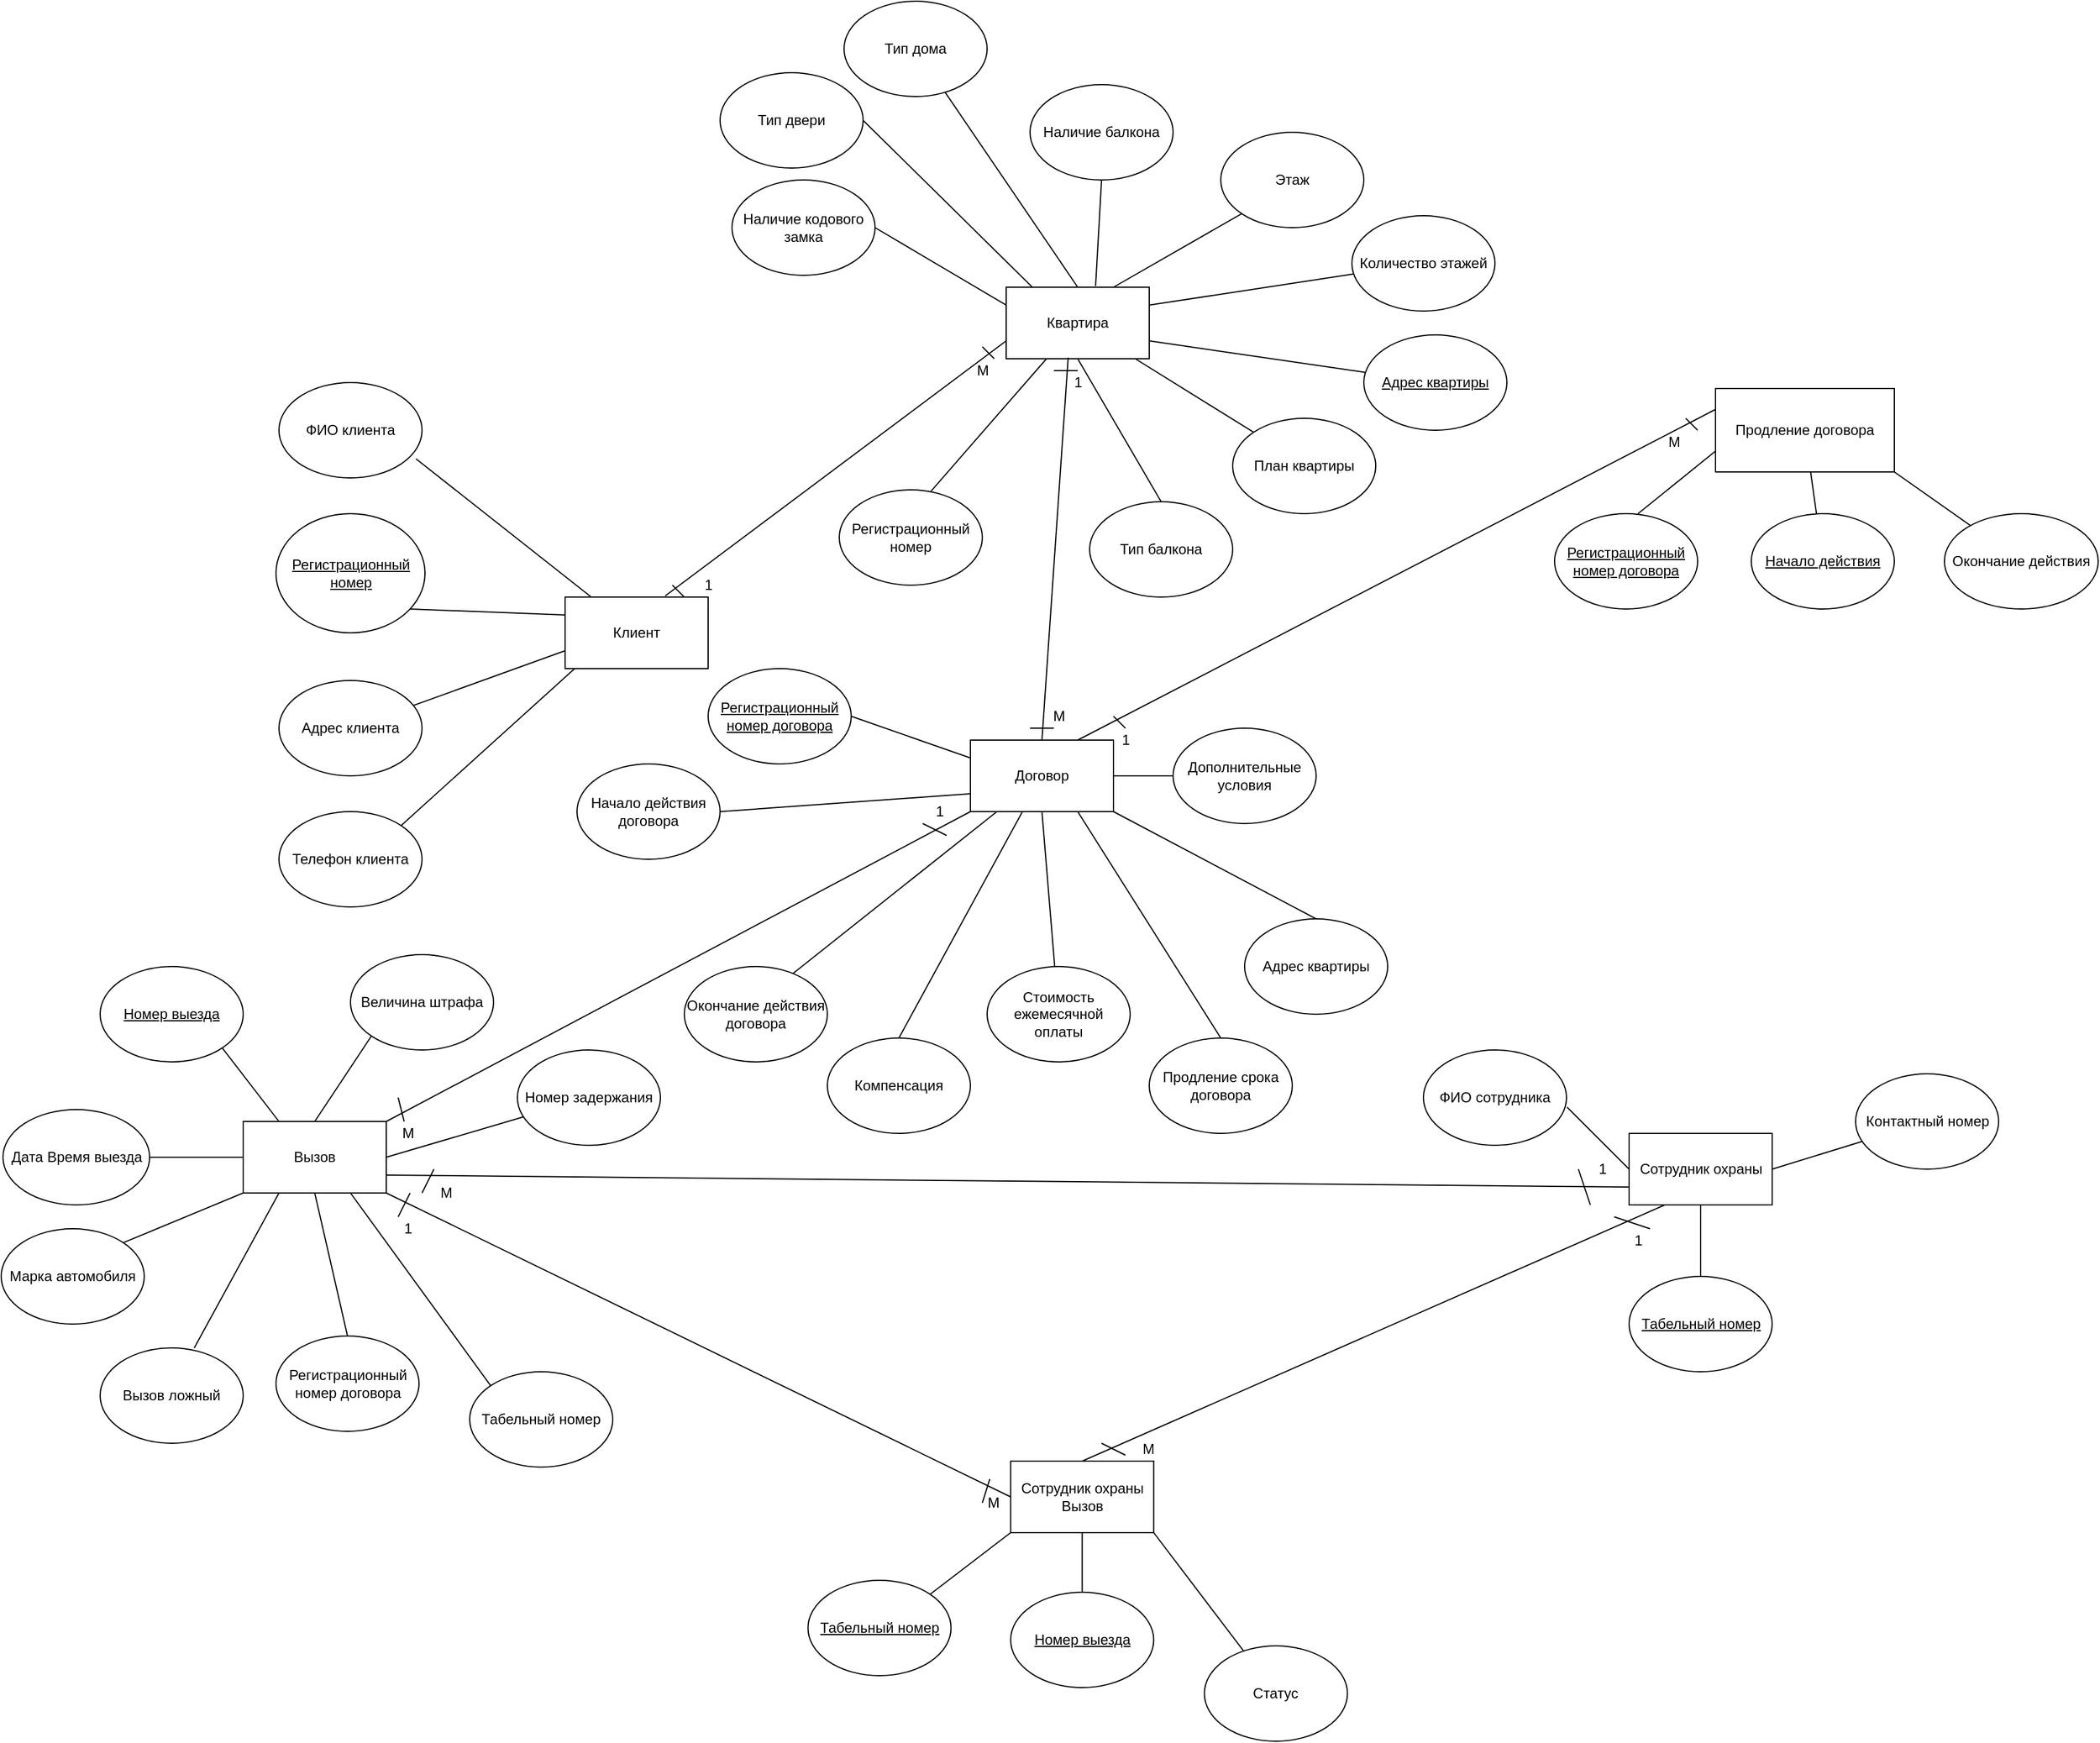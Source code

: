 <mxfile version="14.6.5" type="github">
  <diagram id="zCfaY3CkYiPSzknE3AXf" name="Page-1">
    <mxGraphModel dx="3671" dy="2757" grid="1" gridSize="10" guides="1" tooltips="1" connect="1" arrows="1" fold="1" page="1" pageScale="1" pageWidth="827" pageHeight="1169" background="none" math="0" shadow="0">
      <root>
        <mxCell id="0" />
        <mxCell id="1" parent="0" />
        <mxCell id="vqirOPYOSyFeHDT5GL9a-1" value="Клиент" style="rounded=0;whiteSpace=wrap;html=1;" vertex="1" parent="1">
          <mxGeometry x="60" y="120" width="120" height="60" as="geometry" />
        </mxCell>
        <mxCell id="vqirOPYOSyFeHDT5GL9a-2" value="Квартира" style="rounded=0;whiteSpace=wrap;html=1;" vertex="1" parent="1">
          <mxGeometry x="430" y="-140" width="120" height="60" as="geometry" />
        </mxCell>
        <mxCell id="vqirOPYOSyFeHDT5GL9a-3" value="Договор" style="rounded=0;whiteSpace=wrap;html=1;" vertex="1" parent="1">
          <mxGeometry x="400" y="240" width="120" height="60" as="geometry" />
        </mxCell>
        <mxCell id="vqirOPYOSyFeHDT5GL9a-4" value="Вызов" style="rounded=0;whiteSpace=wrap;html=1;" vertex="1" parent="1">
          <mxGeometry x="-210" y="560" width="120" height="60" as="geometry" />
        </mxCell>
        <mxCell id="vqirOPYOSyFeHDT5GL9a-5" value="Продление договора" style="rounded=0;whiteSpace=wrap;html=1;" vertex="1" parent="1">
          <mxGeometry x="1025" y="-55" width="150" height="70" as="geometry" />
        </mxCell>
        <mxCell id="vqirOPYOSyFeHDT5GL9a-6" value="Сотрудник охраны" style="rounded=0;whiteSpace=wrap;html=1;" vertex="1" parent="1">
          <mxGeometry x="952.5" y="570" width="120" height="60" as="geometry" />
        </mxCell>
        <mxCell id="vqirOPYOSyFeHDT5GL9a-7" value="Сотрудник охраны Вызов" style="rounded=0;whiteSpace=wrap;html=1;" vertex="1" parent="1">
          <mxGeometry x="433.75" y="845" width="120" height="60" as="geometry" />
        </mxCell>
        <mxCell id="vqirOPYOSyFeHDT5GL9a-8" value="&lt;u&gt;Регистрационный номер&lt;/u&gt;" style="ellipse;whiteSpace=wrap;html=1;" vertex="1" parent="1">
          <mxGeometry x="-182.5" y="50" width="125" height="100" as="geometry" />
        </mxCell>
        <mxCell id="vqirOPYOSyFeHDT5GL9a-9" value="ФИО клиента" style="ellipse;whiteSpace=wrap;html=1;" vertex="1" parent="1">
          <mxGeometry x="-180" y="-60" width="120" height="80" as="geometry" />
        </mxCell>
        <mxCell id="vqirOPYOSyFeHDT5GL9a-10" value="Адрес клиента" style="ellipse;whiteSpace=wrap;html=1;" vertex="1" parent="1">
          <mxGeometry x="-180" y="190" width="120" height="80" as="geometry" />
        </mxCell>
        <mxCell id="vqirOPYOSyFeHDT5GL9a-11" value="Телефон клиента" style="ellipse;whiteSpace=wrap;html=1;" vertex="1" parent="1">
          <mxGeometry x="-180" y="300" width="120" height="80" as="geometry" />
        </mxCell>
        <mxCell id="vqirOPYOSyFeHDT5GL9a-14" value="" style="endArrow=none;html=1;exitX=0.958;exitY=0.8;exitDx=0;exitDy=0;exitPerimeter=0;" edge="1" parent="1" source="vqirOPYOSyFeHDT5GL9a-9" target="vqirOPYOSyFeHDT5GL9a-1">
          <mxGeometry width="50" height="50" relative="1" as="geometry">
            <mxPoint x="-40" y="70" as="sourcePoint" />
            <mxPoint x="10" y="20" as="targetPoint" />
          </mxGeometry>
        </mxCell>
        <mxCell id="vqirOPYOSyFeHDT5GL9a-15" value="" style="endArrow=none;html=1;exitX=0.958;exitY=0.8;exitDx=0;exitDy=0;exitPerimeter=0;entryX=0;entryY=0.25;entryDx=0;entryDy=0;" edge="1" parent="1" target="vqirOPYOSyFeHDT5GL9a-1">
          <mxGeometry width="50" height="50" relative="1" as="geometry">
            <mxPoint x="-70.0" y="130" as="sourcePoint" />
            <mxPoint x="71.378" y="256" as="targetPoint" />
          </mxGeometry>
        </mxCell>
        <mxCell id="vqirOPYOSyFeHDT5GL9a-17" value="" style="endArrow=none;html=1;entryX=0;entryY=0.75;entryDx=0;entryDy=0;" edge="1" parent="1" source="vqirOPYOSyFeHDT5GL9a-10" target="vqirOPYOSyFeHDT5GL9a-1">
          <mxGeometry width="50" height="50" relative="1" as="geometry">
            <mxPoint x="-60" y="240" as="sourcePoint" />
            <mxPoint x="-10" y="190" as="targetPoint" />
          </mxGeometry>
        </mxCell>
        <mxCell id="vqirOPYOSyFeHDT5GL9a-18" value="" style="endArrow=none;html=1;entryX=0.067;entryY=1;entryDx=0;entryDy=0;entryPerimeter=0;exitX=1;exitY=0;exitDx=0;exitDy=0;" edge="1" parent="1" source="vqirOPYOSyFeHDT5GL9a-11" target="vqirOPYOSyFeHDT5GL9a-1">
          <mxGeometry width="50" height="50" relative="1" as="geometry">
            <mxPoint x="-60" y="310" as="sourcePoint" />
            <mxPoint x="-20" y="270" as="targetPoint" />
          </mxGeometry>
        </mxCell>
        <mxCell id="vqirOPYOSyFeHDT5GL9a-19" value="Тип дома" style="ellipse;whiteSpace=wrap;html=1;" vertex="1" parent="1">
          <mxGeometry x="294" y="-380" width="120" height="80" as="geometry" />
        </mxCell>
        <mxCell id="vqirOPYOSyFeHDT5GL9a-20" value="Тип двери" style="ellipse;whiteSpace=wrap;html=1;" vertex="1" parent="1">
          <mxGeometry x="190" y="-320" width="120" height="80" as="geometry" />
        </mxCell>
        <mxCell id="vqirOPYOSyFeHDT5GL9a-21" value="Наличие кодового замка" style="ellipse;whiteSpace=wrap;html=1;" vertex="1" parent="1">
          <mxGeometry x="200" y="-230" width="120" height="80" as="geometry" />
        </mxCell>
        <mxCell id="vqirOPYOSyFeHDT5GL9a-22" value="Этаж" style="ellipse;whiteSpace=wrap;html=1;" vertex="1" parent="1">
          <mxGeometry x="610" y="-270" width="120" height="80" as="geometry" />
        </mxCell>
        <mxCell id="vqirOPYOSyFeHDT5GL9a-23" value="Количество этажей" style="ellipse;whiteSpace=wrap;html=1;" vertex="1" parent="1">
          <mxGeometry x="720" y="-200" width="120" height="80" as="geometry" />
        </mxCell>
        <mxCell id="vqirOPYOSyFeHDT5GL9a-24" value="План квартиры" style="ellipse;whiteSpace=wrap;html=1;" vertex="1" parent="1">
          <mxGeometry x="620" y="-30" width="120" height="80" as="geometry" />
        </mxCell>
        <mxCell id="vqirOPYOSyFeHDT5GL9a-25" value="" style="endArrow=none;html=1;entryX=0.5;entryY=0;entryDx=0;entryDy=0;" edge="1" parent="1" source="vqirOPYOSyFeHDT5GL9a-19" target="vqirOPYOSyFeHDT5GL9a-2">
          <mxGeometry width="50" height="50" relative="1" as="geometry">
            <mxPoint x="390" y="60" as="sourcePoint" />
            <mxPoint x="440" y="10" as="targetPoint" />
          </mxGeometry>
        </mxCell>
        <mxCell id="vqirOPYOSyFeHDT5GL9a-26" value="Наличие балкона" style="ellipse;whiteSpace=wrap;html=1;" vertex="1" parent="1">
          <mxGeometry x="450" y="-310" width="120" height="80" as="geometry" />
        </mxCell>
        <mxCell id="vqirOPYOSyFeHDT5GL9a-27" value="Тип балкона" style="ellipse;whiteSpace=wrap;html=1;" vertex="1" parent="1">
          <mxGeometry x="500" y="40" width="120" height="80" as="geometry" />
        </mxCell>
        <mxCell id="vqirOPYOSyFeHDT5GL9a-28" value="Регистрационный номер" style="ellipse;whiteSpace=wrap;html=1;" vertex="1" parent="1">
          <mxGeometry x="290" y="30" width="120" height="80" as="geometry" />
        </mxCell>
        <mxCell id="vqirOPYOSyFeHDT5GL9a-29" value="" style="endArrow=none;html=1;entryX=0;entryY=1;entryDx=0;entryDy=0;" edge="1" parent="1" target="vqirOPYOSyFeHDT5GL9a-22">
          <mxGeometry width="50" height="50" relative="1" as="geometry">
            <mxPoint x="520" y="-140" as="sourcePoint" />
            <mxPoint x="570" y="-190" as="targetPoint" />
          </mxGeometry>
        </mxCell>
        <mxCell id="vqirOPYOSyFeHDT5GL9a-30" value="" style="endArrow=none;html=1;exitX=1;exitY=0.5;exitDx=0;exitDy=0;entryX=0.183;entryY=0;entryDx=0;entryDy=0;entryPerimeter=0;" edge="1" parent="1" source="vqirOPYOSyFeHDT5GL9a-20" target="vqirOPYOSyFeHDT5GL9a-2">
          <mxGeometry width="50" height="50" relative="1" as="geometry">
            <mxPoint x="390" y="50" as="sourcePoint" />
            <mxPoint x="440" as="targetPoint" />
          </mxGeometry>
        </mxCell>
        <mxCell id="vqirOPYOSyFeHDT5GL9a-31" value="" style="endArrow=none;html=1;exitX=1;exitY=0.5;exitDx=0;exitDy=0;entryX=0;entryY=0.25;entryDx=0;entryDy=0;" edge="1" parent="1" source="vqirOPYOSyFeHDT5GL9a-21" target="vqirOPYOSyFeHDT5GL9a-2">
          <mxGeometry width="50" height="50" relative="1" as="geometry">
            <mxPoint x="390" y="50" as="sourcePoint" />
            <mxPoint x="440" as="targetPoint" />
          </mxGeometry>
        </mxCell>
        <mxCell id="vqirOPYOSyFeHDT5GL9a-32" value="" style="endArrow=none;html=1;exitX=0.642;exitY=0.013;exitDx=0;exitDy=0;exitPerimeter=0;" edge="1" parent="1" source="vqirOPYOSyFeHDT5GL9a-28" target="vqirOPYOSyFeHDT5GL9a-2">
          <mxGeometry width="50" height="50" relative="1" as="geometry">
            <mxPoint x="390" y="50" as="sourcePoint" />
            <mxPoint x="440" as="targetPoint" />
          </mxGeometry>
        </mxCell>
        <mxCell id="vqirOPYOSyFeHDT5GL9a-33" value="" style="endArrow=none;html=1;entryX=1;entryY=0.25;entryDx=0;entryDy=0;" edge="1" parent="1" source="vqirOPYOSyFeHDT5GL9a-23" target="vqirOPYOSyFeHDT5GL9a-2">
          <mxGeometry width="50" height="50" relative="1" as="geometry">
            <mxPoint x="390" y="50" as="sourcePoint" />
            <mxPoint x="440" as="targetPoint" />
          </mxGeometry>
        </mxCell>
        <mxCell id="vqirOPYOSyFeHDT5GL9a-34" value="" style="endArrow=none;html=1;entryX=0;entryY=0;entryDx=0;entryDy=0;" edge="1" parent="1" source="vqirOPYOSyFeHDT5GL9a-2" target="vqirOPYOSyFeHDT5GL9a-24">
          <mxGeometry width="50" height="50" relative="1" as="geometry">
            <mxPoint x="390" y="50" as="sourcePoint" />
            <mxPoint x="440" as="targetPoint" />
          </mxGeometry>
        </mxCell>
        <mxCell id="vqirOPYOSyFeHDT5GL9a-35" value="" style="endArrow=none;html=1;entryX=0.5;entryY=1;entryDx=0;entryDy=0;exitX=0.625;exitY=-0.017;exitDx=0;exitDy=0;exitPerimeter=0;" edge="1" parent="1" source="vqirOPYOSyFeHDT5GL9a-2" target="vqirOPYOSyFeHDT5GL9a-26">
          <mxGeometry width="50" height="50" relative="1" as="geometry">
            <mxPoint x="390" y="150" as="sourcePoint" />
            <mxPoint x="440" y="100" as="targetPoint" />
          </mxGeometry>
        </mxCell>
        <mxCell id="vqirOPYOSyFeHDT5GL9a-36" value="" style="endArrow=none;html=1;entryX=0.5;entryY=0;entryDx=0;entryDy=0;exitX=0.5;exitY=1;exitDx=0;exitDy=0;" edge="1" parent="1" source="vqirOPYOSyFeHDT5GL9a-2" target="vqirOPYOSyFeHDT5GL9a-27">
          <mxGeometry width="50" height="50" relative="1" as="geometry">
            <mxPoint x="390" y="50" as="sourcePoint" />
            <mxPoint x="440" as="targetPoint" />
          </mxGeometry>
        </mxCell>
        <mxCell id="vqirOPYOSyFeHDT5GL9a-37" value="&lt;u&gt;Регистрационный номер договора&lt;/u&gt;" style="ellipse;whiteSpace=wrap;html=1;" vertex="1" parent="1">
          <mxGeometry x="890" y="50" width="120" height="80" as="geometry" />
        </mxCell>
        <mxCell id="vqirOPYOSyFeHDT5GL9a-38" value="&lt;u&gt;Начало действия&lt;/u&gt;" style="ellipse;whiteSpace=wrap;html=1;" vertex="1" parent="1">
          <mxGeometry x="1055" y="50" width="120" height="80" as="geometry" />
        </mxCell>
        <mxCell id="vqirOPYOSyFeHDT5GL9a-39" value="Окончание действия" style="ellipse;whiteSpace=wrap;html=1;" vertex="1" parent="1">
          <mxGeometry x="1217" y="50" width="129" height="80" as="geometry" />
        </mxCell>
        <mxCell id="vqirOPYOSyFeHDT5GL9a-40" value="" style="endArrow=none;html=1;entryX=0;entryY=0.75;entryDx=0;entryDy=0;" edge="1" parent="1" target="vqirOPYOSyFeHDT5GL9a-5">
          <mxGeometry width="50" height="50" relative="1" as="geometry">
            <mxPoint x="960" y="50" as="sourcePoint" />
            <mxPoint x="1010" as="targetPoint" />
          </mxGeometry>
        </mxCell>
        <mxCell id="vqirOPYOSyFeHDT5GL9a-41" value="" style="endArrow=none;html=1;" edge="1" parent="1" source="vqirOPYOSyFeHDT5GL9a-38" target="vqirOPYOSyFeHDT5GL9a-5">
          <mxGeometry width="50" height="50" relative="1" as="geometry">
            <mxPoint x="955" y="20" as="sourcePoint" />
            <mxPoint x="1005" y="-30" as="targetPoint" />
          </mxGeometry>
        </mxCell>
        <mxCell id="vqirOPYOSyFeHDT5GL9a-42" value="" style="endArrow=none;html=1;entryX=1;entryY=1;entryDx=0;entryDy=0;" edge="1" parent="1" source="vqirOPYOSyFeHDT5GL9a-39" target="vqirOPYOSyFeHDT5GL9a-5">
          <mxGeometry width="50" height="50" relative="1" as="geometry">
            <mxPoint x="955" y="20" as="sourcePoint" />
            <mxPoint x="1005" y="-30" as="targetPoint" />
          </mxGeometry>
        </mxCell>
        <mxCell id="vqirOPYOSyFeHDT5GL9a-43" value="&lt;u&gt;Регистрационный номер договора&lt;/u&gt;" style="ellipse;whiteSpace=wrap;html=1;" vertex="1" parent="1">
          <mxGeometry x="180" y="180" width="120" height="80" as="geometry" />
        </mxCell>
        <mxCell id="vqirOPYOSyFeHDT5GL9a-44" value="Начало действия договора" style="ellipse;whiteSpace=wrap;html=1;" vertex="1" parent="1">
          <mxGeometry x="70" y="260" width="120" height="80" as="geometry" />
        </mxCell>
        <mxCell id="vqirOPYOSyFeHDT5GL9a-45" value="Окончание действия договора" style="ellipse;whiteSpace=wrap;html=1;" vertex="1" parent="1">
          <mxGeometry x="160" y="430" width="120" height="80" as="geometry" />
        </mxCell>
        <mxCell id="vqirOPYOSyFeHDT5GL9a-46" value="Компенсация" style="ellipse;whiteSpace=wrap;html=1;" vertex="1" parent="1">
          <mxGeometry x="280" y="490" width="120" height="80" as="geometry" />
        </mxCell>
        <mxCell id="vqirOPYOSyFeHDT5GL9a-47" value="Продление срока договора" style="ellipse;whiteSpace=wrap;html=1;" vertex="1" parent="1">
          <mxGeometry x="550" y="490" width="120" height="80" as="geometry" />
        </mxCell>
        <mxCell id="vqirOPYOSyFeHDT5GL9a-48" value="Дополнительные условия" style="ellipse;whiteSpace=wrap;html=1;" vertex="1" parent="1">
          <mxGeometry x="570" y="230" width="120" height="80" as="geometry" />
        </mxCell>
        <mxCell id="vqirOPYOSyFeHDT5GL9a-49" value="Адрес квартиры" style="ellipse;whiteSpace=wrap;html=1;" vertex="1" parent="1">
          <mxGeometry x="630" y="390" width="120" height="80" as="geometry" />
        </mxCell>
        <mxCell id="vqirOPYOSyFeHDT5GL9a-50" value="Стоимость ежемесячной оплаты" style="ellipse;whiteSpace=wrap;html=1;" vertex="1" parent="1">
          <mxGeometry x="414" y="430" width="120" height="80" as="geometry" />
        </mxCell>
        <mxCell id="vqirOPYOSyFeHDT5GL9a-51" value="&lt;u&gt;Адрес квартиры&lt;/u&gt;" style="ellipse;whiteSpace=wrap;html=1;" vertex="1" parent="1">
          <mxGeometry x="730" y="-100" width="120" height="80" as="geometry" />
        </mxCell>
        <mxCell id="vqirOPYOSyFeHDT5GL9a-52" value="" style="endArrow=none;html=1;exitX=1;exitY=0.75;exitDx=0;exitDy=0;" edge="1" parent="1" source="vqirOPYOSyFeHDT5GL9a-2" target="vqirOPYOSyFeHDT5GL9a-51">
          <mxGeometry width="50" height="50" relative="1" as="geometry">
            <mxPoint x="650" y="110" as="sourcePoint" />
            <mxPoint x="700" y="60" as="targetPoint" />
          </mxGeometry>
        </mxCell>
        <mxCell id="vqirOPYOSyFeHDT5GL9a-53" value="" style="endArrow=none;html=1;entryX=0;entryY=0.25;entryDx=0;entryDy=0;exitX=1;exitY=0.5;exitDx=0;exitDy=0;" edge="1" parent="1" source="vqirOPYOSyFeHDT5GL9a-43" target="vqirOPYOSyFeHDT5GL9a-3">
          <mxGeometry width="50" height="50" relative="1" as="geometry">
            <mxPoint x="285" y="380" as="sourcePoint" />
            <mxPoint x="335" y="330" as="targetPoint" />
          </mxGeometry>
        </mxCell>
        <mxCell id="vqirOPYOSyFeHDT5GL9a-54" value="" style="endArrow=none;html=1;entryX=0;entryY=0.75;entryDx=0;entryDy=0;exitX=1;exitY=0.5;exitDx=0;exitDy=0;" edge="1" parent="1" source="vqirOPYOSyFeHDT5GL9a-44" target="vqirOPYOSyFeHDT5GL9a-3">
          <mxGeometry width="50" height="50" relative="1" as="geometry">
            <mxPoint x="285" y="490" as="sourcePoint" />
            <mxPoint x="335" y="440" as="targetPoint" />
          </mxGeometry>
        </mxCell>
        <mxCell id="vqirOPYOSyFeHDT5GL9a-55" value="" style="endArrow=none;html=1;exitX=0.758;exitY=0.075;exitDx=0;exitDy=0;exitPerimeter=0;" edge="1" parent="1" source="vqirOPYOSyFeHDT5GL9a-45" target="vqirOPYOSyFeHDT5GL9a-3">
          <mxGeometry width="50" height="50" relative="1" as="geometry">
            <mxPoint x="310" y="580" as="sourcePoint" />
            <mxPoint x="360" y="530" as="targetPoint" />
          </mxGeometry>
        </mxCell>
        <mxCell id="vqirOPYOSyFeHDT5GL9a-57" value="" style="endArrow=none;html=1;exitX=1;exitY=0.5;exitDx=0;exitDy=0;entryX=0;entryY=0.5;entryDx=0;entryDy=0;" edge="1" parent="1" source="vqirOPYOSyFeHDT5GL9a-3" target="vqirOPYOSyFeHDT5GL9a-48">
          <mxGeometry width="50" height="50" relative="1" as="geometry">
            <mxPoint x="465" y="460" as="sourcePoint" />
            <mxPoint x="515" y="410" as="targetPoint" />
          </mxGeometry>
        </mxCell>
        <mxCell id="vqirOPYOSyFeHDT5GL9a-58" value="" style="endArrow=none;html=1;entryX=1;entryY=1;entryDx=0;entryDy=0;exitX=0.5;exitY=0;exitDx=0;exitDy=0;" edge="1" parent="1" source="vqirOPYOSyFeHDT5GL9a-49" target="vqirOPYOSyFeHDT5GL9a-3">
          <mxGeometry width="50" height="50" relative="1" as="geometry">
            <mxPoint x="650" y="490" as="sourcePoint" />
            <mxPoint x="700" y="440" as="targetPoint" />
          </mxGeometry>
        </mxCell>
        <mxCell id="vqirOPYOSyFeHDT5GL9a-59" value="" style="endArrow=none;html=1;exitX=0.5;exitY=0;exitDx=0;exitDy=0;entryX=0.75;entryY=1;entryDx=0;entryDy=0;" edge="1" parent="1" source="vqirOPYOSyFeHDT5GL9a-47" target="vqirOPYOSyFeHDT5GL9a-3">
          <mxGeometry width="50" height="50" relative="1" as="geometry">
            <mxPoint x="650" y="490" as="sourcePoint" />
            <mxPoint x="700" y="440" as="targetPoint" />
          </mxGeometry>
        </mxCell>
        <mxCell id="vqirOPYOSyFeHDT5GL9a-60" value="" style="endArrow=none;html=1;entryX=0.5;entryY=1;entryDx=0;entryDy=0;" edge="1" parent="1" source="vqirOPYOSyFeHDT5GL9a-50" target="vqirOPYOSyFeHDT5GL9a-3">
          <mxGeometry width="50" height="50" relative="1" as="geometry">
            <mxPoint x="650" y="490" as="sourcePoint" />
            <mxPoint x="700" y="440" as="targetPoint" />
          </mxGeometry>
        </mxCell>
        <mxCell id="vqirOPYOSyFeHDT5GL9a-61" value="" style="endArrow=none;html=1;exitX=0.5;exitY=0;exitDx=0;exitDy=0;" edge="1" parent="1" source="vqirOPYOSyFeHDT5GL9a-46" target="vqirOPYOSyFeHDT5GL9a-3">
          <mxGeometry width="50" height="50" relative="1" as="geometry">
            <mxPoint x="650" y="490" as="sourcePoint" />
            <mxPoint x="700" y="440" as="targetPoint" />
          </mxGeometry>
        </mxCell>
        <mxCell id="vqirOPYOSyFeHDT5GL9a-62" value="&lt;u&gt;Номер выезда&lt;/u&gt;" style="ellipse;whiteSpace=wrap;html=1;" vertex="1" parent="1">
          <mxGeometry x="-330" y="430" width="120" height="80" as="geometry" />
        </mxCell>
        <mxCell id="vqirOPYOSyFeHDT5GL9a-63" value="Дата Время выезда" style="ellipse;whiteSpace=wrap;html=1;" vertex="1" parent="1">
          <mxGeometry x="-411.5" y="550" width="123" height="80" as="geometry" />
        </mxCell>
        <mxCell id="vqirOPYOSyFeHDT5GL9a-64" value="Марка автомобиля" style="ellipse;whiteSpace=wrap;html=1;" vertex="1" parent="1">
          <mxGeometry x="-413" y="650" width="120" height="80" as="geometry" />
        </mxCell>
        <mxCell id="vqirOPYOSyFeHDT5GL9a-65" value="Вызов ложный" style="ellipse;whiteSpace=wrap;html=1;" vertex="1" parent="1">
          <mxGeometry x="-330" y="750" width="120" height="80" as="geometry" />
        </mxCell>
        <mxCell id="vqirOPYOSyFeHDT5GL9a-66" value="Величина штрафа" style="ellipse;whiteSpace=wrap;html=1;" vertex="1" parent="1">
          <mxGeometry x="-120" y="420" width="120" height="80" as="geometry" />
        </mxCell>
        <mxCell id="vqirOPYOSyFeHDT5GL9a-67" value="Номер задержания" style="ellipse;whiteSpace=wrap;html=1;" vertex="1" parent="1">
          <mxGeometry x="20" y="500" width="120" height="80" as="geometry" />
        </mxCell>
        <mxCell id="vqirOPYOSyFeHDT5GL9a-68" value="Табельный номер" style="ellipse;whiteSpace=wrap;html=1;" vertex="1" parent="1">
          <mxGeometry x="-20" y="770" width="120" height="80" as="geometry" />
        </mxCell>
        <mxCell id="vqirOPYOSyFeHDT5GL9a-69" value="Регистрационный номер договора" style="ellipse;whiteSpace=wrap;html=1;" vertex="1" parent="1">
          <mxGeometry x="-182.5" y="740" width="120" height="80" as="geometry" />
        </mxCell>
        <mxCell id="vqirOPYOSyFeHDT5GL9a-71" value="" style="endArrow=none;html=1;exitX=1;exitY=1;exitDx=0;exitDy=0;entryX=0.25;entryY=0;entryDx=0;entryDy=0;" edge="1" parent="1" source="vqirOPYOSyFeHDT5GL9a-62" target="vqirOPYOSyFeHDT5GL9a-4">
          <mxGeometry width="50" height="50" relative="1" as="geometry">
            <mxPoint x="-165" y="535" as="sourcePoint" />
            <mxPoint x="-115" y="485" as="targetPoint" />
          </mxGeometry>
        </mxCell>
        <mxCell id="vqirOPYOSyFeHDT5GL9a-72" value="" style="endArrow=none;html=1;entryX=0;entryY=0.5;entryDx=0;entryDy=0;exitX=1;exitY=0.5;exitDx=0;exitDy=0;" edge="1" parent="1" source="vqirOPYOSyFeHDT5GL9a-63" target="vqirOPYOSyFeHDT5GL9a-4">
          <mxGeometry width="50" height="50" relative="1" as="geometry">
            <mxPoint x="-290" y="590" as="sourcePoint" />
            <mxPoint x="-240" y="540" as="targetPoint" />
          </mxGeometry>
        </mxCell>
        <mxCell id="vqirOPYOSyFeHDT5GL9a-73" value="" style="endArrow=none;html=1;entryX=0;entryY=1;entryDx=0;entryDy=0;exitX=1;exitY=0;exitDx=0;exitDy=0;" edge="1" parent="1" source="vqirOPYOSyFeHDT5GL9a-64" target="vqirOPYOSyFeHDT5GL9a-4">
          <mxGeometry width="50" height="50" relative="1" as="geometry">
            <mxPoint x="-300" y="690" as="sourcePoint" />
            <mxPoint x="-250" y="640" as="targetPoint" />
          </mxGeometry>
        </mxCell>
        <mxCell id="vqirOPYOSyFeHDT5GL9a-74" value="" style="endArrow=none;html=1;entryX=0.25;entryY=1;entryDx=0;entryDy=0;exitX=0.658;exitY=0;exitDx=0;exitDy=0;exitPerimeter=0;" edge="1" parent="1" source="vqirOPYOSyFeHDT5GL9a-65" target="vqirOPYOSyFeHDT5GL9a-4">
          <mxGeometry width="50" height="50" relative="1" as="geometry">
            <mxPoint x="-270" y="760" as="sourcePoint" />
            <mxPoint x="-220" y="710" as="targetPoint" />
          </mxGeometry>
        </mxCell>
        <mxCell id="vqirOPYOSyFeHDT5GL9a-75" value="" style="endArrow=none;html=1;entryX=0;entryY=1;entryDx=0;entryDy=0;exitX=0.5;exitY=0;exitDx=0;exitDy=0;" edge="1" parent="1" source="vqirOPYOSyFeHDT5GL9a-4" target="vqirOPYOSyFeHDT5GL9a-66">
          <mxGeometry width="50" height="50" relative="1" as="geometry">
            <mxPoint x="-165" y="570" as="sourcePoint" />
            <mxPoint x="-115" y="520" as="targetPoint" />
          </mxGeometry>
        </mxCell>
        <mxCell id="vqirOPYOSyFeHDT5GL9a-76" value="" style="endArrow=none;html=1;entryX=0.5;entryY=1;entryDx=0;entryDy=0;exitX=0.5;exitY=0;exitDx=0;exitDy=0;" edge="1" parent="1" source="vqirOPYOSyFeHDT5GL9a-69" target="vqirOPYOSyFeHDT5GL9a-4">
          <mxGeometry width="50" height="50" relative="1" as="geometry">
            <mxPoint x="-160" y="720" as="sourcePoint" />
            <mxPoint x="-110" y="670" as="targetPoint" />
          </mxGeometry>
        </mxCell>
        <mxCell id="vqirOPYOSyFeHDT5GL9a-77" value="" style="endArrow=none;html=1;entryX=0.75;entryY=1;entryDx=0;entryDy=0;exitX=0;exitY=0;exitDx=0;exitDy=0;" edge="1" parent="1" source="vqirOPYOSyFeHDT5GL9a-68" target="vqirOPYOSyFeHDT5GL9a-4">
          <mxGeometry width="50" height="50" relative="1" as="geometry">
            <mxPoint x="-70" y="700" as="sourcePoint" />
            <mxPoint x="-20" y="650" as="targetPoint" />
          </mxGeometry>
        </mxCell>
        <mxCell id="vqirOPYOSyFeHDT5GL9a-78" value="" style="endArrow=none;html=1;exitX=1;exitY=0.5;exitDx=0;exitDy=0;" edge="1" parent="1" source="vqirOPYOSyFeHDT5GL9a-4" target="vqirOPYOSyFeHDT5GL9a-67">
          <mxGeometry width="50" height="50" relative="1" as="geometry">
            <mxPoint x="170" y="690" as="sourcePoint" />
            <mxPoint x="220" y="640" as="targetPoint" />
          </mxGeometry>
        </mxCell>
        <mxCell id="vqirOPYOSyFeHDT5GL9a-79" value="&lt;u&gt;Табельный номер&lt;/u&gt;" style="ellipse;whiteSpace=wrap;html=1;" vertex="1" parent="1">
          <mxGeometry x="952.5" y="690" width="120" height="80" as="geometry" />
        </mxCell>
        <mxCell id="vqirOPYOSyFeHDT5GL9a-80" value="ФИО сотрудника" style="ellipse;whiteSpace=wrap;html=1;" vertex="1" parent="1">
          <mxGeometry x="780" y="500" width="120" height="80" as="geometry" />
        </mxCell>
        <mxCell id="vqirOPYOSyFeHDT5GL9a-81" value="Контактный номер" style="ellipse;whiteSpace=wrap;html=1;" vertex="1" parent="1">
          <mxGeometry x="1142.5" y="520" width="120" height="80" as="geometry" />
        </mxCell>
        <mxCell id="vqirOPYOSyFeHDT5GL9a-82" value="" style="endArrow=none;html=1;entryX=0.5;entryY=1;entryDx=0;entryDy=0;exitX=0.5;exitY=0;exitDx=0;exitDy=0;" edge="1" parent="1" source="vqirOPYOSyFeHDT5GL9a-79" target="vqirOPYOSyFeHDT5GL9a-6">
          <mxGeometry width="50" height="50" relative="1" as="geometry">
            <mxPoint x="1007.5" y="670" as="sourcePoint" />
            <mxPoint x="1057.5" y="620" as="targetPoint" />
          </mxGeometry>
        </mxCell>
        <mxCell id="vqirOPYOSyFeHDT5GL9a-83" value="" style="endArrow=none;html=1;entryX=0;entryY=0.5;entryDx=0;entryDy=0;exitX=1.004;exitY=0.6;exitDx=0;exitDy=0;exitPerimeter=0;" edge="1" parent="1" source="vqirOPYOSyFeHDT5GL9a-80" target="vqirOPYOSyFeHDT5GL9a-6">
          <mxGeometry width="50" height="50" relative="1" as="geometry">
            <mxPoint x="914.5" y="620" as="sourcePoint" />
            <mxPoint x="942.5" y="545" as="targetPoint" />
          </mxGeometry>
        </mxCell>
        <mxCell id="vqirOPYOSyFeHDT5GL9a-84" value="" style="endArrow=none;html=1;exitX=1;exitY=0.5;exitDx=0;exitDy=0;" edge="1" parent="1" source="vqirOPYOSyFeHDT5GL9a-6" target="vqirOPYOSyFeHDT5GL9a-81">
          <mxGeometry width="50" height="50" relative="1" as="geometry">
            <mxPoint x="1072.5" y="600" as="sourcePoint" />
            <mxPoint x="1122.5" y="550" as="targetPoint" />
          </mxGeometry>
        </mxCell>
        <mxCell id="vqirOPYOSyFeHDT5GL9a-85" value="&lt;u&gt;Табельный номер&lt;/u&gt;" style="ellipse;whiteSpace=wrap;html=1;" vertex="1" parent="1">
          <mxGeometry x="263.75" y="945" width="120" height="80" as="geometry" />
        </mxCell>
        <mxCell id="vqirOPYOSyFeHDT5GL9a-86" value="&lt;u&gt;Номер выезда&lt;/u&gt;" style="ellipse;whiteSpace=wrap;html=1;" vertex="1" parent="1">
          <mxGeometry x="433.75" y="955" width="120" height="80" as="geometry" />
        </mxCell>
        <mxCell id="vqirOPYOSyFeHDT5GL9a-87" value="Статус" style="ellipse;whiteSpace=wrap;html=1;" vertex="1" parent="1">
          <mxGeometry x="596.25" y="1000" width="120" height="80" as="geometry" />
        </mxCell>
        <mxCell id="vqirOPYOSyFeHDT5GL9a-89" value="" style="endArrow=none;html=1;entryX=0;entryY=1;entryDx=0;entryDy=0;exitX=1;exitY=0;exitDx=0;exitDy=0;" edge="1" parent="1" source="vqirOPYOSyFeHDT5GL9a-85" target="vqirOPYOSyFeHDT5GL9a-7">
          <mxGeometry width="50" height="50" relative="1" as="geometry">
            <mxPoint x="343.75" y="945" as="sourcePoint" />
            <mxPoint x="393.75" y="895" as="targetPoint" />
          </mxGeometry>
        </mxCell>
        <mxCell id="vqirOPYOSyFeHDT5GL9a-90" value="" style="endArrow=none;html=1;entryX=0.5;entryY=1;entryDx=0;entryDy=0;exitX=0.5;exitY=0;exitDx=0;exitDy=0;" edge="1" parent="1" source="vqirOPYOSyFeHDT5GL9a-86" target="vqirOPYOSyFeHDT5GL9a-7">
          <mxGeometry width="50" height="50" relative="1" as="geometry">
            <mxPoint x="488.75" y="945" as="sourcePoint" />
            <mxPoint x="538.75" y="895" as="targetPoint" />
          </mxGeometry>
        </mxCell>
        <mxCell id="vqirOPYOSyFeHDT5GL9a-91" value="" style="endArrow=none;html=1;exitX=1;exitY=1;exitDx=0;exitDy=0;" edge="1" parent="1" source="vqirOPYOSyFeHDT5GL9a-7" target="vqirOPYOSyFeHDT5GL9a-87">
          <mxGeometry width="50" height="50" relative="1" as="geometry">
            <mxPoint x="523.75" y="835" as="sourcePoint" />
            <mxPoint x="573.75" y="785" as="targetPoint" />
          </mxGeometry>
        </mxCell>
        <mxCell id="vqirOPYOSyFeHDT5GL9a-92" value="" style="endArrow=none;html=1;entryX=0;entryY=0.75;entryDx=0;entryDy=0;exitX=0.7;exitY=-0.017;exitDx=0;exitDy=0;exitPerimeter=0;" edge="1" parent="1" source="vqirOPYOSyFeHDT5GL9a-1" target="vqirOPYOSyFeHDT5GL9a-2">
          <mxGeometry width="50" height="50" relative="1" as="geometry">
            <mxPoint x="130" y="115" as="sourcePoint" />
            <mxPoint x="180" y="65" as="targetPoint" />
          </mxGeometry>
        </mxCell>
        <mxCell id="vqirOPYOSyFeHDT5GL9a-93" value="" style="endArrow=none;html=1;" edge="1" parent="1">
          <mxGeometry width="50" height="50" relative="1" as="geometry">
            <mxPoint x="150" y="110" as="sourcePoint" />
            <mxPoint x="160" y="120" as="targetPoint" />
          </mxGeometry>
        </mxCell>
        <mxCell id="vqirOPYOSyFeHDT5GL9a-95" value="" style="endArrow=none;html=1;" edge="1" parent="1">
          <mxGeometry width="50" height="50" relative="1" as="geometry">
            <mxPoint x="420" y="-80" as="sourcePoint" />
            <mxPoint x="410" y="-90" as="targetPoint" />
          </mxGeometry>
        </mxCell>
        <mxCell id="vqirOPYOSyFeHDT5GL9a-96" value="" style="endArrow=none;html=1;exitX=0.75;exitY=0;exitDx=0;exitDy=0;entryX=0;entryY=0.25;entryDx=0;entryDy=0;" edge="1" parent="1" source="vqirOPYOSyFeHDT5GL9a-3" target="vqirOPYOSyFeHDT5GL9a-5">
          <mxGeometry width="50" height="50" relative="1" as="geometry">
            <mxPoint x="500" y="230" as="sourcePoint" />
            <mxPoint x="670" y="160" as="targetPoint" />
          </mxGeometry>
        </mxCell>
        <mxCell id="vqirOPYOSyFeHDT5GL9a-97" value="" style="endArrow=none;html=1;" edge="1" parent="1">
          <mxGeometry width="50" height="50" relative="1" as="geometry">
            <mxPoint x="1010" y="-20" as="sourcePoint" />
            <mxPoint x="1000" y="-30" as="targetPoint" />
          </mxGeometry>
        </mxCell>
        <mxCell id="vqirOPYOSyFeHDT5GL9a-98" value="" style="endArrow=none;html=1;" edge="1" parent="1">
          <mxGeometry width="50" height="50" relative="1" as="geometry">
            <mxPoint x="520" y="220" as="sourcePoint" />
            <mxPoint x="530" y="230" as="targetPoint" />
          </mxGeometry>
        </mxCell>
        <mxCell id="vqirOPYOSyFeHDT5GL9a-99" value="" style="endArrow=none;html=1;exitX=0.5;exitY=0;exitDx=0;exitDy=0;entryX=0.25;entryY=1;entryDx=0;entryDy=0;" edge="1" parent="1" source="vqirOPYOSyFeHDT5GL9a-7" target="vqirOPYOSyFeHDT5GL9a-6">
          <mxGeometry width="50" height="50" relative="1" as="geometry">
            <mxPoint x="650" y="290" as="sourcePoint" />
            <mxPoint x="700" y="240" as="targetPoint" />
          </mxGeometry>
        </mxCell>
        <mxCell id="vqirOPYOSyFeHDT5GL9a-100" value="" style="endArrow=none;html=1;" edge="1" parent="1">
          <mxGeometry width="50" height="50" relative="1" as="geometry">
            <mxPoint x="970" y="650" as="sourcePoint" />
            <mxPoint x="940" y="640" as="targetPoint" />
          </mxGeometry>
        </mxCell>
        <mxCell id="vqirOPYOSyFeHDT5GL9a-101" value="" style="endArrow=none;html=1;" edge="1" parent="1">
          <mxGeometry width="50" height="50" relative="1" as="geometry">
            <mxPoint x="530" y="840" as="sourcePoint" />
            <mxPoint x="510" y="830" as="targetPoint" />
          </mxGeometry>
        </mxCell>
        <mxCell id="vqirOPYOSyFeHDT5GL9a-102" value="" style="endArrow=none;html=1;exitX=0.5;exitY=0;exitDx=0;exitDy=0;" edge="1" parent="1" source="vqirOPYOSyFeHDT5GL9a-3">
          <mxGeometry width="50" height="50" relative="1" as="geometry">
            <mxPoint x="670" y="190" as="sourcePoint" />
            <mxPoint x="482" y="-81" as="targetPoint" />
          </mxGeometry>
        </mxCell>
        <mxCell id="vqirOPYOSyFeHDT5GL9a-103" value="" style="endArrow=none;html=1;" edge="1" parent="1">
          <mxGeometry width="50" height="50" relative="1" as="geometry">
            <mxPoint x="450" y="230" as="sourcePoint" />
            <mxPoint x="470" y="230" as="targetPoint" />
          </mxGeometry>
        </mxCell>
        <mxCell id="vqirOPYOSyFeHDT5GL9a-104" value="" style="endArrow=none;html=1;" edge="1" parent="1">
          <mxGeometry width="50" height="50" relative="1" as="geometry">
            <mxPoint x="470" y="-70" as="sourcePoint" />
            <mxPoint x="490" y="-70" as="targetPoint" />
          </mxGeometry>
        </mxCell>
        <mxCell id="vqirOPYOSyFeHDT5GL9a-105" value="" style="endArrow=none;html=1;exitX=1;exitY=0;exitDx=0;exitDy=0;entryX=0;entryY=1;entryDx=0;entryDy=0;" edge="1" parent="1" source="vqirOPYOSyFeHDT5GL9a-4" target="vqirOPYOSyFeHDT5GL9a-3">
          <mxGeometry width="50" height="50" relative="1" as="geometry">
            <mxPoint x="260" y="390" as="sourcePoint" />
            <mxPoint x="310" y="340" as="targetPoint" />
          </mxGeometry>
        </mxCell>
        <mxCell id="vqirOPYOSyFeHDT5GL9a-106" value="" style="endArrow=none;html=1;startArrow=none;" edge="1" parent="1" source="vqirOPYOSyFeHDT5GL9a-121">
          <mxGeometry width="50" height="50" relative="1" as="geometry">
            <mxPoint x="-60" y="560" as="sourcePoint" />
            <mxPoint x="-80" y="540" as="targetPoint" />
          </mxGeometry>
        </mxCell>
        <mxCell id="vqirOPYOSyFeHDT5GL9a-107" value="" style="endArrow=none;html=1;" edge="1" parent="1">
          <mxGeometry width="50" height="50" relative="1" as="geometry">
            <mxPoint x="380" y="320" as="sourcePoint" />
            <mxPoint x="360" y="310" as="targetPoint" />
          </mxGeometry>
        </mxCell>
        <mxCell id="vqirOPYOSyFeHDT5GL9a-108" value="" style="endArrow=none;html=1;exitX=0;exitY=0.5;exitDx=0;exitDy=0;entryX=1;entryY=1;entryDx=0;entryDy=0;" edge="1" parent="1" source="vqirOPYOSyFeHDT5GL9a-7" target="vqirOPYOSyFeHDT5GL9a-4">
          <mxGeometry width="50" height="50" relative="1" as="geometry">
            <mxPoint x="350" y="590" as="sourcePoint" />
            <mxPoint x="400" y="540" as="targetPoint" />
          </mxGeometry>
        </mxCell>
        <mxCell id="vqirOPYOSyFeHDT5GL9a-109" value="" style="endArrow=none;html=1;" edge="1" parent="1">
          <mxGeometry width="50" height="50" relative="1" as="geometry">
            <mxPoint x="-80" y="640" as="sourcePoint" />
            <mxPoint x="-70" y="620" as="targetPoint" />
          </mxGeometry>
        </mxCell>
        <mxCell id="vqirOPYOSyFeHDT5GL9a-110" value="" style="endArrow=none;html=1;" edge="1" parent="1">
          <mxGeometry width="50" height="50" relative="1" as="geometry">
            <mxPoint x="410" y="880" as="sourcePoint" />
            <mxPoint x="416.25" y="860" as="targetPoint" />
          </mxGeometry>
        </mxCell>
        <mxCell id="vqirOPYOSyFeHDT5GL9a-111" value="" style="endArrow=none;html=1;exitX=1;exitY=0.75;exitDx=0;exitDy=0;entryX=0;entryY=0.75;entryDx=0;entryDy=0;" edge="1" parent="1" source="vqirOPYOSyFeHDT5GL9a-4" target="vqirOPYOSyFeHDT5GL9a-6">
          <mxGeometry width="50" height="50" relative="1" as="geometry">
            <mxPoint x="480" y="720" as="sourcePoint" />
            <mxPoint x="530" y="670" as="targetPoint" />
          </mxGeometry>
        </mxCell>
        <mxCell id="vqirOPYOSyFeHDT5GL9a-112" value="" style="endArrow=none;html=1;" edge="1" parent="1">
          <mxGeometry width="50" height="50" relative="1" as="geometry">
            <mxPoint x="920" y="630" as="sourcePoint" />
            <mxPoint x="910" y="600" as="targetPoint" />
          </mxGeometry>
        </mxCell>
        <mxCell id="vqirOPYOSyFeHDT5GL9a-113" value="" style="endArrow=none;html=1;" edge="1" parent="1">
          <mxGeometry width="50" height="50" relative="1" as="geometry">
            <mxPoint x="-60" y="620" as="sourcePoint" />
            <mxPoint x="-50" y="600" as="targetPoint" />
          </mxGeometry>
        </mxCell>
        <mxCell id="vqirOPYOSyFeHDT5GL9a-115" value="1" style="text;html=1;align=center;verticalAlign=middle;resizable=0;points=[];autosize=1;strokeColor=none;" vertex="1" parent="1">
          <mxGeometry x="170" y="100" width="20" height="20" as="geometry" />
        </mxCell>
        <mxCell id="vqirOPYOSyFeHDT5GL9a-116" value="M" style="text;html=1;align=center;verticalAlign=middle;resizable=0;points=[];autosize=1;strokeColor=none;" vertex="1" parent="1">
          <mxGeometry x="395" y="-80" width="30" height="20" as="geometry" />
        </mxCell>
        <mxCell id="vqirOPYOSyFeHDT5GL9a-117" value="1" style="text;html=1;align=center;verticalAlign=middle;resizable=0;points=[];autosize=1;strokeColor=none;" vertex="1" parent="1">
          <mxGeometry x="480" y="-70" width="20" height="20" as="geometry" />
        </mxCell>
        <mxCell id="vqirOPYOSyFeHDT5GL9a-118" value="M" style="text;html=1;align=center;verticalAlign=middle;resizable=0;points=[];autosize=1;strokeColor=none;" vertex="1" parent="1">
          <mxGeometry x="459" y="210" width="30" height="20" as="geometry" />
        </mxCell>
        <mxCell id="vqirOPYOSyFeHDT5GL9a-119" value="M" style="text;html=1;align=center;verticalAlign=middle;resizable=0;points=[];autosize=1;strokeColor=none;" vertex="1" parent="1">
          <mxGeometry x="975" y="-20" width="30" height="20" as="geometry" />
        </mxCell>
        <mxCell id="vqirOPYOSyFeHDT5GL9a-120" value="1" style="text;html=1;align=center;verticalAlign=middle;resizable=0;points=[];autosize=1;strokeColor=none;" vertex="1" parent="1">
          <mxGeometry x="520" y="230" width="20" height="20" as="geometry" />
        </mxCell>
        <mxCell id="vqirOPYOSyFeHDT5GL9a-121" value="M" style="text;html=1;align=center;verticalAlign=middle;resizable=0;points=[];autosize=1;strokeColor=none;" vertex="1" parent="1">
          <mxGeometry x="-87.5" y="560" width="30" height="20" as="geometry" />
        </mxCell>
        <mxCell id="vqirOPYOSyFeHDT5GL9a-122" value="" style="endArrow=none;html=1;" edge="1" parent="1" target="vqirOPYOSyFeHDT5GL9a-121">
          <mxGeometry width="50" height="50" relative="1" as="geometry">
            <mxPoint x="-60" y="560.0" as="sourcePoint" />
            <mxPoint x="-80" y="540.0" as="targetPoint" />
          </mxGeometry>
        </mxCell>
        <mxCell id="vqirOPYOSyFeHDT5GL9a-123" value="1" style="text;html=1;align=center;verticalAlign=middle;resizable=0;points=[];autosize=1;strokeColor=none;" vertex="1" parent="1">
          <mxGeometry x="363.75" y="290" width="20" height="20" as="geometry" />
        </mxCell>
        <mxCell id="vqirOPYOSyFeHDT5GL9a-124" value="1" style="text;html=1;align=center;verticalAlign=middle;resizable=0;points=[];autosize=1;strokeColor=none;" vertex="1" parent="1">
          <mxGeometry x="920" y="590" width="20" height="20" as="geometry" />
        </mxCell>
        <mxCell id="vqirOPYOSyFeHDT5GL9a-125" value="M" style="text;html=1;align=center;verticalAlign=middle;resizable=0;points=[];autosize=1;strokeColor=none;" vertex="1" parent="1">
          <mxGeometry x="-55" y="610" width="30" height="20" as="geometry" />
        </mxCell>
        <mxCell id="vqirOPYOSyFeHDT5GL9a-127" value="M" style="text;html=1;align=center;verticalAlign=middle;resizable=0;points=[];autosize=1;strokeColor=none;" vertex="1" parent="1">
          <mxGeometry x="403.75" y="870" width="30" height="20" as="geometry" />
        </mxCell>
        <mxCell id="vqirOPYOSyFeHDT5GL9a-128" value="1" style="text;html=1;align=center;verticalAlign=middle;resizable=0;points=[];autosize=1;strokeColor=none;" vertex="1" parent="1">
          <mxGeometry x="-82.5" y="640" width="20" height="20" as="geometry" />
        </mxCell>
        <mxCell id="vqirOPYOSyFeHDT5GL9a-129" value="1" style="text;html=1;align=center;verticalAlign=middle;resizable=0;points=[];autosize=1;strokeColor=none;" vertex="1" parent="1">
          <mxGeometry x="950" y="650" width="20" height="20" as="geometry" />
        </mxCell>
        <mxCell id="vqirOPYOSyFeHDT5GL9a-130" value="M" style="text;html=1;align=center;verticalAlign=middle;resizable=0;points=[];autosize=1;strokeColor=none;" vertex="1" parent="1">
          <mxGeometry x="534" y="825" width="30" height="20" as="geometry" />
        </mxCell>
      </root>
    </mxGraphModel>
  </diagram>
</mxfile>
